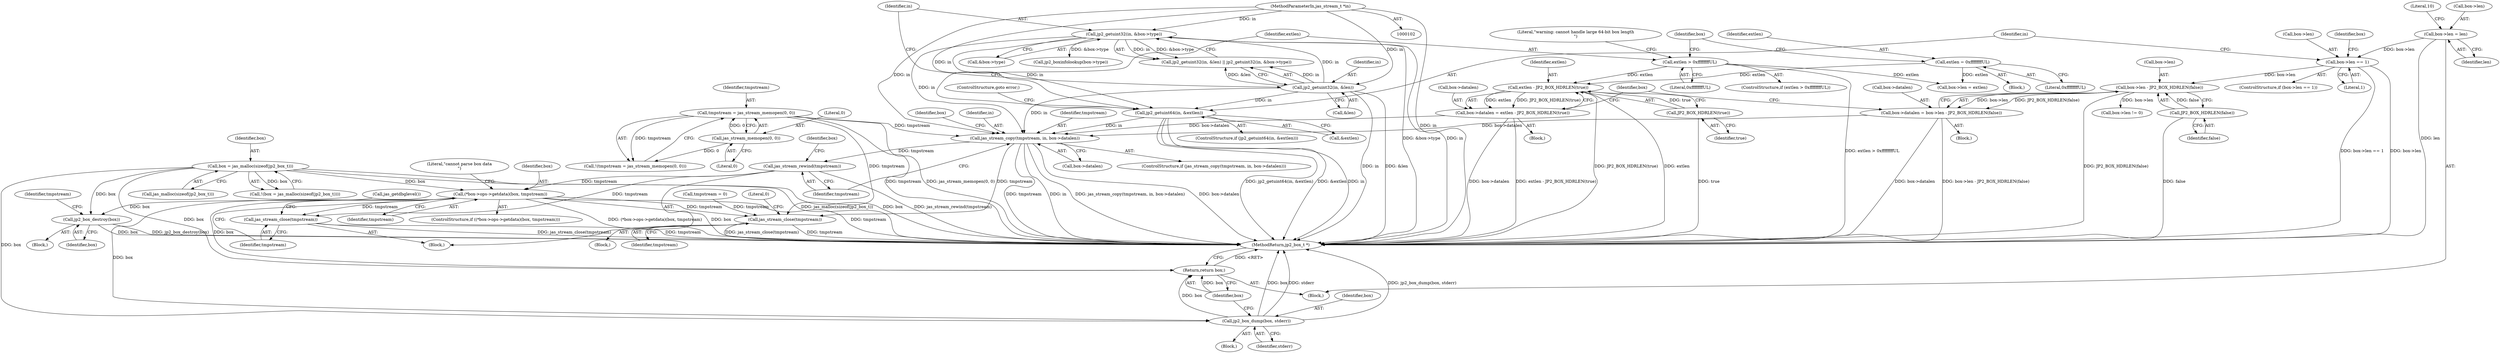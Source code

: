 digraph "0_jasper_e24bdc716c3327b067c551bc6cfb97fd2370358d@pointer" {
"1000307" [label="(Call,(*box->ops->getdata)(box, tmpstream))"];
"1000119" [label="(Call,box = jas_malloc(sizeof(jp2_box_t)))"];
"1000297" [label="(Call,jas_stream_rewind(tmpstream))"];
"1000279" [label="(Call,jas_stream_copy(tmpstream, in, box->datalen))"];
"1000271" [label="(Call,tmpstream = jas_stream_memopen(0, 0))"];
"1000273" [label="(Call,jas_stream_memopen(0, 0))"];
"1000199" [label="(Call,jp2_getuint64(in, &extlen))"];
"1000140" [label="(Call,jp2_getuint32(in, &box->type))"];
"1000136" [label="(Call,jp2_getuint32(in, &len))"];
"1000103" [label="(MethodParameterIn,jas_stream_t *in)"];
"1000220" [label="(Call,box->datalen = extlen - JP2_BOX_HDRLEN(true))"];
"1000224" [label="(Call,extlen - JP2_BOX_HDRLEN(true))"];
"1000206" [label="(Call,extlen > 0xffffffffUL)"];
"1000212" [label="(Call,extlen = 0xffffffffUL)"];
"1000226" [label="(Call,JP2_BOX_HDRLEN(true))"];
"1000230" [label="(Call,box->datalen = box->len - JP2_BOX_HDRLEN(false))"];
"1000234" [label="(Call,box->len - JP2_BOX_HDRLEN(false))"];
"1000192" [label="(Call,box->len == 1)"];
"1000167" [label="(Call,box->len = len)"];
"1000238" [label="(Call,JP2_BOX_HDRLEN(false))"];
"1000314" [label="(Call,jas_stream_close(tmpstream))"];
"1000321" [label="(Call,jp2_box_dump(box, stderr))"];
"1000324" [label="(Return,return box;)"];
"1000330" [label="(Call,jp2_box_destroy(box))"];
"1000335" [label="(Call,jas_stream_close(tmpstream))"];
"1000312" [label="(Literal,\"cannot parse box data\n\")"];
"1000339" [label="(MethodReturn,jp2_box_t *)"];
"1000142" [label="(Call,&box->type)"];
"1000232" [label="(Identifier,box)"];
"1000298" [label="(Identifier,tmpstream)"];
"1000334" [label="(Block,)"];
"1000331" [label="(Identifier,box)"];
"1000204" [label="(ControlStructure,goto error;)"];
"1000192" [label="(Call,box->len == 1)"];
"1000213" [label="(Identifier,extlen)"];
"1000215" [label="(Call,box->len = extlen)"];
"1000280" [label="(Identifier,tmpstream)"];
"1000309" [label="(Identifier,tmpstream)"];
"1000282" [label="(Call,box->datalen)"];
"1000224" [label="(Call,extlen - JP2_BOX_HDRLEN(true))"];
"1000271" [label="(Call,tmpstream = jas_stream_memopen(0, 0))"];
"1000140" [label="(Call,jp2_getuint32(in, &box->type))"];
"1000268" [label="(Block,)"];
"1000141" [label="(Identifier,in)"];
"1000114" [label="(Call,tmpstream = 0)"];
"1000196" [label="(Literal,1)"];
"1000136" [label="(Call,jp2_getuint32(in, &len))"];
"1000335" [label="(Call,jas_stream_close(tmpstream))"];
"1000103" [label="(MethodParameterIn,jas_stream_t *in)"];
"1000167" [label="(Call,box->len = len)"];
"1000206" [label="(Call,extlen > 0xffffffffUL)"];
"1000207" [label="(Identifier,extlen)"];
"1000225" [label="(Identifier,extlen)"];
"1000138" [label="(Call,&len)"];
"1000235" [label="(Call,box->len)"];
"1000244" [label="(Identifier,box)"];
"1000279" [label="(Call,jas_stream_copy(tmpstream, in, box->datalen))"];
"1000221" [label="(Call,box->datalen)"];
"1000150" [label="(Call,jp2_boxinfolookup(box->type))"];
"1000135" [label="(Call,jp2_getuint32(in, &len) || jp2_getuint32(in, &box->type))"];
"1000199" [label="(Call,jp2_getuint64(in, &extlen))"];
"1000273" [label="(Call,jas_stream_memopen(0, 0))"];
"1000336" [label="(Identifier,tmpstream)"];
"1000119" [label="(Call,box = jas_malloc(sizeof(jp2_box_t)))"];
"1000230" [label="(Call,box->datalen = box->len - JP2_BOX_HDRLEN(false))"];
"1000307" [label="(Call,(*box->ops->getdata)(box, tmpstream))"];
"1000220" [label="(Call,box->datalen = extlen - JP2_BOX_HDRLEN(true))"];
"1000217" [label="(Identifier,box)"];
"1000320" [label="(Block,)"];
"1000302" [label="(Identifier,box)"];
"1000226" [label="(Call,JP2_BOX_HDRLEN(true))"];
"1000270" [label="(Call,!(tmpstream = jas_stream_memopen(0, 0)))"];
"1000173" [label="(Literal,10)"];
"1000191" [label="(ControlStructure,if (box->len == 1))"];
"1000239" [label="(Identifier,false)"];
"1000137" [label="(Identifier,in)"];
"1000297" [label="(Call,jas_stream_rewind(tmpstream))"];
"1000229" [label="(Block,)"];
"1000198" [label="(ControlStructure,if (jp2_getuint64(in, &extlen)))"];
"1000315" [label="(Identifier,tmpstream)"];
"1000231" [label="(Call,box->datalen)"];
"1000208" [label="(Literal,0xffffffffUL)"];
"1000234" [label="(Call,box->len - JP2_BOX_HDRLEN(false))"];
"1000333" [label="(Identifier,tmpstream)"];
"1000104" [label="(Block,)"];
"1000211" [label="(Literal,\"warning: cannot handle large 64-bit box length\n\")"];
"1000306" [label="(ControlStructure,if ((*box->ops->getdata)(box, tmpstream)))"];
"1000209" [label="(Block,)"];
"1000321" [label="(Call,jp2_box_dump(box, stderr))"];
"1000121" [label="(Call,jas_malloc(sizeof(jp2_box_t)))"];
"1000330" [label="(Call,jp2_box_destroy(box))"];
"1000238" [label="(Call,JP2_BOX_HDRLEN(false))"];
"1000118" [label="(Call,!(box = jas_malloc(sizeof(jp2_box_t))))"];
"1000275" [label="(Literal,0)"];
"1000329" [label="(Block,)"];
"1000193" [label="(Call,box->len)"];
"1000120" [label="(Identifier,box)"];
"1000197" [label="(Block,)"];
"1000205" [label="(ControlStructure,if (extlen > 0xffffffffUL))"];
"1000278" [label="(ControlStructure,if (jas_stream_copy(tmpstream, in, box->datalen)))"];
"1000318" [label="(Call,jas_getdbglevel())"];
"1000314" [label="(Call,jas_stream_close(tmpstream))"];
"1000324" [label="(Return,return box;)"];
"1000323" [label="(Identifier,stderr)"];
"1000325" [label="(Identifier,box)"];
"1000322" [label="(Identifier,box)"];
"1000242" [label="(Call,box->len != 0)"];
"1000201" [label="(Call,&extlen)"];
"1000338" [label="(Literal,0)"];
"1000200" [label="(Identifier,in)"];
"1000274" [label="(Literal,0)"];
"1000227" [label="(Identifier,true)"];
"1000288" [label="(Identifier,box)"];
"1000212" [label="(Call,extlen = 0xffffffffUL)"];
"1000308" [label="(Identifier,box)"];
"1000168" [label="(Call,box->len)"];
"1000272" [label="(Identifier,tmpstream)"];
"1000214" [label="(Literal,0xffffffffUL)"];
"1000171" [label="(Identifier,len)"];
"1000281" [label="(Identifier,in)"];
"1000307" -> "1000306"  [label="AST: "];
"1000307" -> "1000309"  [label="CFG: "];
"1000308" -> "1000307"  [label="AST: "];
"1000309" -> "1000307"  [label="AST: "];
"1000312" -> "1000307"  [label="CFG: "];
"1000315" -> "1000307"  [label="CFG: "];
"1000307" -> "1000339"  [label="DDG: tmpstream"];
"1000307" -> "1000339"  [label="DDG: (*box->ops->getdata)(box, tmpstream)"];
"1000307" -> "1000339"  [label="DDG: box"];
"1000119" -> "1000307"  [label="DDG: box"];
"1000297" -> "1000307"  [label="DDG: tmpstream"];
"1000307" -> "1000314"  [label="DDG: tmpstream"];
"1000307" -> "1000321"  [label="DDG: box"];
"1000307" -> "1000324"  [label="DDG: box"];
"1000307" -> "1000330"  [label="DDG: box"];
"1000307" -> "1000335"  [label="DDG: tmpstream"];
"1000119" -> "1000118"  [label="AST: "];
"1000119" -> "1000121"  [label="CFG: "];
"1000120" -> "1000119"  [label="AST: "];
"1000121" -> "1000119"  [label="AST: "];
"1000118" -> "1000119"  [label="CFG: "];
"1000119" -> "1000339"  [label="DDG: jas_malloc(sizeof(jp2_box_t))"];
"1000119" -> "1000339"  [label="DDG: box"];
"1000119" -> "1000118"  [label="DDG: box"];
"1000119" -> "1000321"  [label="DDG: box"];
"1000119" -> "1000324"  [label="DDG: box"];
"1000119" -> "1000330"  [label="DDG: box"];
"1000297" -> "1000268"  [label="AST: "];
"1000297" -> "1000298"  [label="CFG: "];
"1000298" -> "1000297"  [label="AST: "];
"1000302" -> "1000297"  [label="CFG: "];
"1000297" -> "1000339"  [label="DDG: jas_stream_rewind(tmpstream)"];
"1000279" -> "1000297"  [label="DDG: tmpstream"];
"1000297" -> "1000314"  [label="DDG: tmpstream"];
"1000279" -> "1000278"  [label="AST: "];
"1000279" -> "1000282"  [label="CFG: "];
"1000280" -> "1000279"  [label="AST: "];
"1000281" -> "1000279"  [label="AST: "];
"1000282" -> "1000279"  [label="AST: "];
"1000288" -> "1000279"  [label="CFG: "];
"1000298" -> "1000279"  [label="CFG: "];
"1000279" -> "1000339"  [label="DDG: box->datalen"];
"1000279" -> "1000339"  [label="DDG: tmpstream"];
"1000279" -> "1000339"  [label="DDG: in"];
"1000279" -> "1000339"  [label="DDG: jas_stream_copy(tmpstream, in, box->datalen)"];
"1000271" -> "1000279"  [label="DDG: tmpstream"];
"1000199" -> "1000279"  [label="DDG: in"];
"1000140" -> "1000279"  [label="DDG: in"];
"1000136" -> "1000279"  [label="DDG: in"];
"1000103" -> "1000279"  [label="DDG: in"];
"1000220" -> "1000279"  [label="DDG: box->datalen"];
"1000230" -> "1000279"  [label="DDG: box->datalen"];
"1000279" -> "1000335"  [label="DDG: tmpstream"];
"1000271" -> "1000270"  [label="AST: "];
"1000271" -> "1000273"  [label="CFG: "];
"1000272" -> "1000271"  [label="AST: "];
"1000273" -> "1000271"  [label="AST: "];
"1000270" -> "1000271"  [label="CFG: "];
"1000271" -> "1000339"  [label="DDG: jas_stream_memopen(0, 0)"];
"1000271" -> "1000339"  [label="DDG: tmpstream"];
"1000271" -> "1000270"  [label="DDG: tmpstream"];
"1000273" -> "1000271"  [label="DDG: 0"];
"1000271" -> "1000335"  [label="DDG: tmpstream"];
"1000273" -> "1000275"  [label="CFG: "];
"1000274" -> "1000273"  [label="AST: "];
"1000275" -> "1000273"  [label="AST: "];
"1000273" -> "1000270"  [label="DDG: 0"];
"1000199" -> "1000198"  [label="AST: "];
"1000199" -> "1000201"  [label="CFG: "];
"1000200" -> "1000199"  [label="AST: "];
"1000201" -> "1000199"  [label="AST: "];
"1000204" -> "1000199"  [label="CFG: "];
"1000207" -> "1000199"  [label="CFG: "];
"1000199" -> "1000339"  [label="DDG: &extlen"];
"1000199" -> "1000339"  [label="DDG: in"];
"1000199" -> "1000339"  [label="DDG: jp2_getuint64(in, &extlen)"];
"1000140" -> "1000199"  [label="DDG: in"];
"1000136" -> "1000199"  [label="DDG: in"];
"1000103" -> "1000199"  [label="DDG: in"];
"1000140" -> "1000135"  [label="AST: "];
"1000140" -> "1000142"  [label="CFG: "];
"1000141" -> "1000140"  [label="AST: "];
"1000142" -> "1000140"  [label="AST: "];
"1000135" -> "1000140"  [label="CFG: "];
"1000140" -> "1000339"  [label="DDG: &box->type"];
"1000140" -> "1000339"  [label="DDG: in"];
"1000140" -> "1000135"  [label="DDG: in"];
"1000140" -> "1000135"  [label="DDG: &box->type"];
"1000136" -> "1000140"  [label="DDG: in"];
"1000103" -> "1000140"  [label="DDG: in"];
"1000140" -> "1000150"  [label="DDG: &box->type"];
"1000136" -> "1000135"  [label="AST: "];
"1000136" -> "1000138"  [label="CFG: "];
"1000137" -> "1000136"  [label="AST: "];
"1000138" -> "1000136"  [label="AST: "];
"1000141" -> "1000136"  [label="CFG: "];
"1000135" -> "1000136"  [label="CFG: "];
"1000136" -> "1000339"  [label="DDG: &len"];
"1000136" -> "1000339"  [label="DDG: in"];
"1000136" -> "1000135"  [label="DDG: in"];
"1000136" -> "1000135"  [label="DDG: &len"];
"1000103" -> "1000136"  [label="DDG: in"];
"1000103" -> "1000102"  [label="AST: "];
"1000103" -> "1000339"  [label="DDG: in"];
"1000220" -> "1000197"  [label="AST: "];
"1000220" -> "1000224"  [label="CFG: "];
"1000221" -> "1000220"  [label="AST: "];
"1000224" -> "1000220"  [label="AST: "];
"1000244" -> "1000220"  [label="CFG: "];
"1000220" -> "1000339"  [label="DDG: box->datalen"];
"1000220" -> "1000339"  [label="DDG: extlen - JP2_BOX_HDRLEN(true)"];
"1000224" -> "1000220"  [label="DDG: extlen"];
"1000224" -> "1000220"  [label="DDG: JP2_BOX_HDRLEN(true)"];
"1000224" -> "1000226"  [label="CFG: "];
"1000225" -> "1000224"  [label="AST: "];
"1000226" -> "1000224"  [label="AST: "];
"1000224" -> "1000339"  [label="DDG: JP2_BOX_HDRLEN(true)"];
"1000224" -> "1000339"  [label="DDG: extlen"];
"1000206" -> "1000224"  [label="DDG: extlen"];
"1000212" -> "1000224"  [label="DDG: extlen"];
"1000226" -> "1000224"  [label="DDG: true"];
"1000206" -> "1000205"  [label="AST: "];
"1000206" -> "1000208"  [label="CFG: "];
"1000207" -> "1000206"  [label="AST: "];
"1000208" -> "1000206"  [label="AST: "];
"1000211" -> "1000206"  [label="CFG: "];
"1000217" -> "1000206"  [label="CFG: "];
"1000206" -> "1000339"  [label="DDG: extlen > 0xffffffffUL"];
"1000206" -> "1000215"  [label="DDG: extlen"];
"1000212" -> "1000209"  [label="AST: "];
"1000212" -> "1000214"  [label="CFG: "];
"1000213" -> "1000212"  [label="AST: "];
"1000214" -> "1000212"  [label="AST: "];
"1000217" -> "1000212"  [label="CFG: "];
"1000212" -> "1000215"  [label="DDG: extlen"];
"1000226" -> "1000227"  [label="CFG: "];
"1000227" -> "1000226"  [label="AST: "];
"1000226" -> "1000339"  [label="DDG: true"];
"1000230" -> "1000229"  [label="AST: "];
"1000230" -> "1000234"  [label="CFG: "];
"1000231" -> "1000230"  [label="AST: "];
"1000234" -> "1000230"  [label="AST: "];
"1000244" -> "1000230"  [label="CFG: "];
"1000230" -> "1000339"  [label="DDG: box->datalen"];
"1000230" -> "1000339"  [label="DDG: box->len - JP2_BOX_HDRLEN(false)"];
"1000234" -> "1000230"  [label="DDG: box->len"];
"1000234" -> "1000230"  [label="DDG: JP2_BOX_HDRLEN(false)"];
"1000234" -> "1000238"  [label="CFG: "];
"1000235" -> "1000234"  [label="AST: "];
"1000238" -> "1000234"  [label="AST: "];
"1000234" -> "1000339"  [label="DDG: JP2_BOX_HDRLEN(false)"];
"1000192" -> "1000234"  [label="DDG: box->len"];
"1000238" -> "1000234"  [label="DDG: false"];
"1000234" -> "1000242"  [label="DDG: box->len"];
"1000192" -> "1000191"  [label="AST: "];
"1000192" -> "1000196"  [label="CFG: "];
"1000193" -> "1000192"  [label="AST: "];
"1000196" -> "1000192"  [label="AST: "];
"1000200" -> "1000192"  [label="CFG: "];
"1000232" -> "1000192"  [label="CFG: "];
"1000192" -> "1000339"  [label="DDG: box->len"];
"1000192" -> "1000339"  [label="DDG: box->len == 1"];
"1000167" -> "1000192"  [label="DDG: box->len"];
"1000167" -> "1000104"  [label="AST: "];
"1000167" -> "1000171"  [label="CFG: "];
"1000168" -> "1000167"  [label="AST: "];
"1000171" -> "1000167"  [label="AST: "];
"1000173" -> "1000167"  [label="CFG: "];
"1000167" -> "1000339"  [label="DDG: len"];
"1000238" -> "1000239"  [label="CFG: "];
"1000239" -> "1000238"  [label="AST: "];
"1000238" -> "1000339"  [label="DDG: false"];
"1000314" -> "1000268"  [label="AST: "];
"1000314" -> "1000315"  [label="CFG: "];
"1000315" -> "1000314"  [label="AST: "];
"1000318" -> "1000314"  [label="CFG: "];
"1000314" -> "1000339"  [label="DDG: tmpstream"];
"1000314" -> "1000339"  [label="DDG: jas_stream_close(tmpstream)"];
"1000321" -> "1000320"  [label="AST: "];
"1000321" -> "1000323"  [label="CFG: "];
"1000322" -> "1000321"  [label="AST: "];
"1000323" -> "1000321"  [label="AST: "];
"1000325" -> "1000321"  [label="CFG: "];
"1000321" -> "1000339"  [label="DDG: box"];
"1000321" -> "1000339"  [label="DDG: stderr"];
"1000321" -> "1000339"  [label="DDG: jp2_box_dump(box, stderr)"];
"1000321" -> "1000324"  [label="DDG: box"];
"1000324" -> "1000104"  [label="AST: "];
"1000324" -> "1000325"  [label="CFG: "];
"1000325" -> "1000324"  [label="AST: "];
"1000339" -> "1000324"  [label="CFG: "];
"1000324" -> "1000339"  [label="DDG: <RET>"];
"1000325" -> "1000324"  [label="DDG: box"];
"1000330" -> "1000329"  [label="AST: "];
"1000330" -> "1000331"  [label="CFG: "];
"1000331" -> "1000330"  [label="AST: "];
"1000333" -> "1000330"  [label="CFG: "];
"1000330" -> "1000339"  [label="DDG: box"];
"1000330" -> "1000339"  [label="DDG: jp2_box_destroy(box)"];
"1000335" -> "1000334"  [label="AST: "];
"1000335" -> "1000336"  [label="CFG: "];
"1000336" -> "1000335"  [label="AST: "];
"1000338" -> "1000335"  [label="CFG: "];
"1000335" -> "1000339"  [label="DDG: tmpstream"];
"1000335" -> "1000339"  [label="DDG: jas_stream_close(tmpstream)"];
"1000114" -> "1000335"  [label="DDG: tmpstream"];
}
